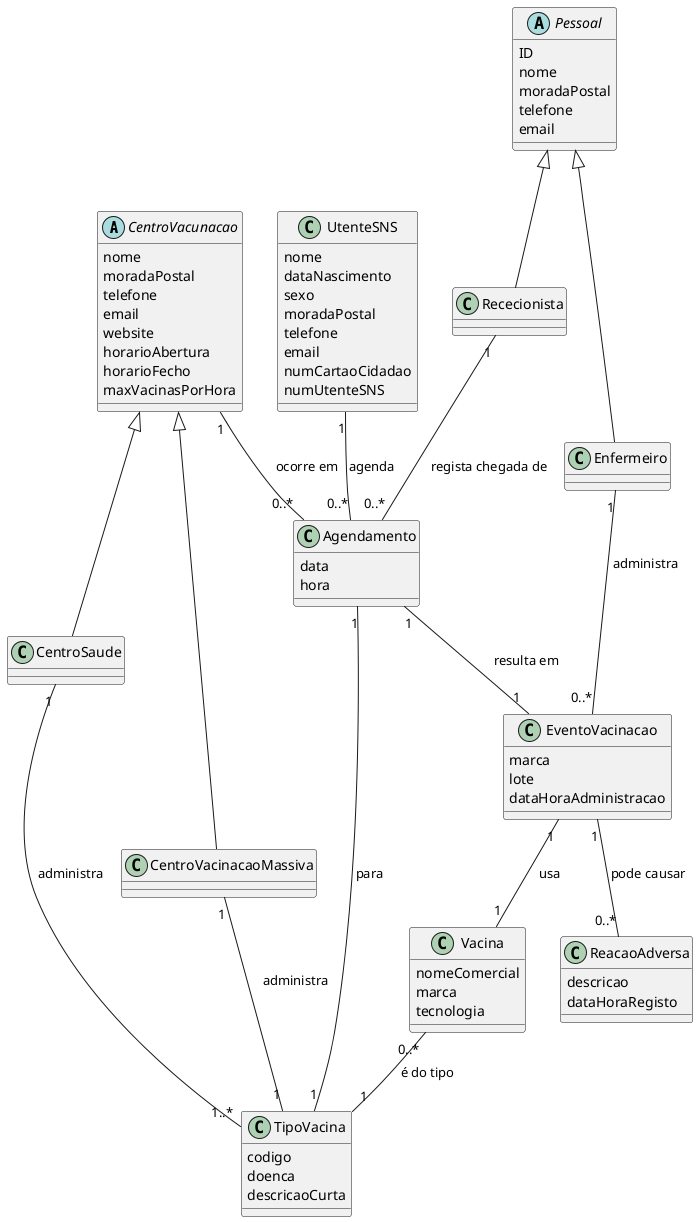 @startuml
' Modelo de Domínio (US06)
' Baseado em LETI-ESOFT25-26-ProjectAssignment.pdf

skinparam classAttributeIconSize 0

abstract class "CentroVacunacao" {
    nome
    moradaPostal
    telefone
    email
    website
    horarioAbertura
    horarioFecho
    maxVacinasPorHora
}

class "CentroSaude" extends "CentroVacunacao" {
    ' Pode administrar vários tipos de vacinas [cite: 32]
}

class "CentroVacinacaoMassiva" extends "CentroVacunacao" {
    ' Administra um único tipo de vacina [cite: 33]
}

abstract class "Pessoal" {
    ID
    nome
    moradaPostal
    telefone
    email
}

class "Rececionista" extends "Pessoal" {}
class "Enfermeiro" extends "Pessoal" {}

class "UtenteSNS" {
    nome
    dataNascimento
    sexo
    moradaPostal
    telefone
    email
    numCartaoCidadao
    numUtenteSNS
}

class "Agendamento" {
    data
    hora
}

class "EventoVacinacao" {
    marca
    lote
    dataHoraAdministracao
}

class "ReacaoAdversa" {
    descricao
    dataHoraRegisto
}

class "TipoVacina" {
    codigo
    doenca
    descricaoCurta
}

class "Vacina" {
    nomeComercial
    marca
    tecnologia
}

' Relações Principais
UtenteSNS "1" -- "0..*" Agendamento : agenda
CentroVacunacao "1" -- "0..*" Agendamento : ocorre em

' Relação Centro-Vacina
CentroSaude "1" -- "1..*" TipoVacina : administra
CentroVacinacaoMassiva "1" -- "1" TipoVacina : administra

' Relação Agendamento-TipoVacina
Agendamento "1" -- "1" TipoVacina : para

' Relação Rececionista-Agendamento
Rececionista "1" -- "0..*" Agendamento : regista chegada de

' Relação Enfermeiro-Evento
Enfermeiro "1" -- "0..*" EventoVacinacao : administra

' Relação Agendamento-Evento
Agendamento "1" -- "1" EventoVacinacao : resulta em

' Relação Evento-Reacao
EventoVacinacao "1" -- "0..*" ReacaoAdversa : pode causar

' Relação Evento-Vacina (a vacina específica administrada)
EventoVacinacao "1" -- "1" Vacina : usa

' Relação Vacina-TipoVacina
Vacina "0..*" -- "1" TipoVacina : é do tipo

@enduml
